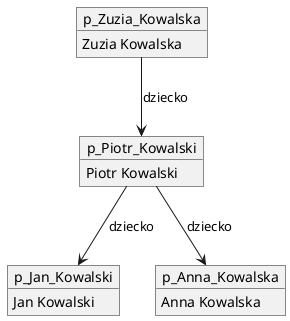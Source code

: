 @startuml
object p_Jan_Kowalski {
 Jan Kowalski
}
object p_Anna_Kowalska {
 Anna Kowalska
}
object p_Piotr_Kowalski {
 Piotr Kowalski
}
object p_Zuzia_Kowalska {
 Zuzia Kowalska
}
p_Piotr_Kowalski --> p_Anna_Kowalska : dziecko
p_Piotr_Kowalski --> p_Jan_Kowalski : dziecko
p_Zuzia_Kowalska --> p_Piotr_Kowalski : dziecko
@enduml
